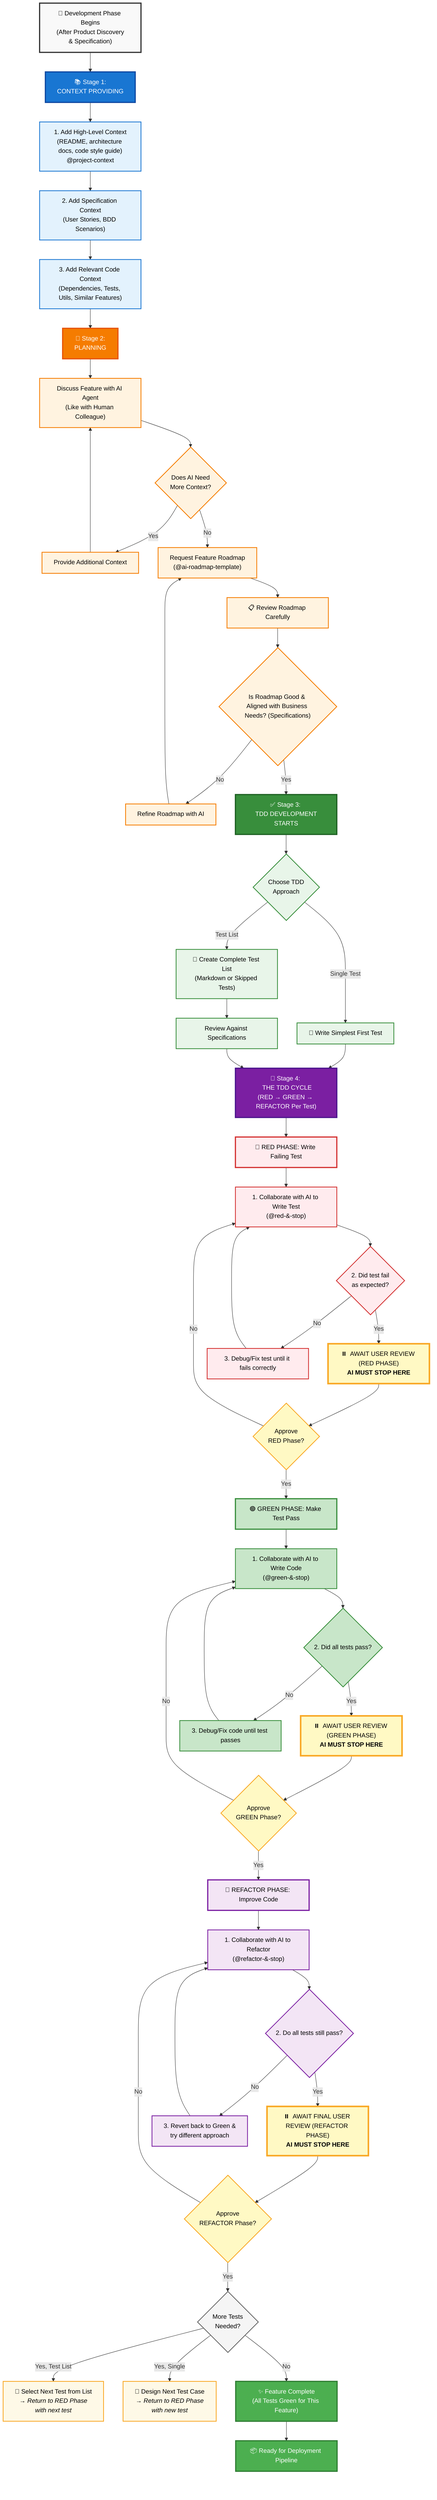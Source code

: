 graph TD
    Start["🚀 Development Phase Begins<br/>(After Product Discovery<br/>& Specification)"] 
    
    Start --> ContextPhase["📚 Stage 1: <br> CONTEXT PROVIDING"]
    
    ContextPhase --> C1["1. Add High-Level Context<br/>(README, architecture docs, code style guide)<br/>@project-context"]
    C1 --> C2["2. Add Specification Context<br/>(User Stories, BDD Scenarios)"]
    C2 --> C3["3. Add Relevant Code Context<br/>(Dependencies, Tests, Utils, Similar Features)"]
    
    C3 --> PlanningPhase["🎯 Stage 2: <br> PLANNING"]
    
    PlanningPhase --> P1["Discuss Feature with AI Agent<br/>(Like with Human Colleague)"]
    P1 --> P2{"Does AI Need<br/>More Context?"}
    P2 -->|Yes| P3["Provide Additional Context"]
    P2 -->|No| P4["Request Feature Roadmap<br/>(@ai-roadmap-template)"]
    P3 --> P1
    P4 --> P5["📋 Review Roadmap Carefully"]
    P5 --> P6{"Is Roadmap Good & Aligned with Business Needs? (Specifications)"}
    P6 -->|No| P7["Refine Roadmap with AI"]
    P7 --> P4
    P6 -->|Yes| TDDPhase
    
    TDDPhase["✅ Stage 3: <br> TDD DEVELOPMENT STARTS"]
    
    TDDPhase --> InitChoice{"Choose TDD<br/>Approach"}
    
    InitChoice -->|Test List| TL1["📝 Create Complete Test List<br/>(Markdown or Skipped Tests)"]
    InitChoice -->|Single Test| ST1["📝 Write Simplest First Test"]
    
    TL1 --> TL2["Review Against Specifications"]
    ST1 --> CycleStart
    TL2 --> CycleStart
    
    CycleStart["🔄 Stage 4: <br> THE TDD CYCLE<br/>(RED → GREEN → REFACTOR Per Test)"]
    
    %% RED PHASE
    CycleStart --> Red["🔴 RED PHASE: Write Failing Test"]
    Red --> R1["1. Collaborate with AI to Write Test<br/>(@red-&-stop)"]
    R1 --> R2{"2. Did test fail<br/>as expected?"}
    R2 -->|Yes| RedReview
    R2 -->|No| R3["3. Debug/Fix test until it fails correctly"]
    R3 --> R1
    
    RedReview["⏸️  AWAIT USER REVIEW (RED PHASE)<br/><b>AI MUST STOP HERE</b>"]
    RedReview --> RedApprove{"Approve<br/>RED Phase?"}
    RedApprove -->|No| R1
    RedApprove -->|Yes| Green
    
    %% GREEN PHASE
    Green["🟢 GREEN PHASE: Make Test Pass"]
    Green --> G1["1. Collaborate with AI to Write Code<br/>(@green-&-stop)"]
    G1 --> G2{"2. Did all tests pass?"}
    G2 -->|Yes| GreenReview
    G2 -->|No| G3["3. Debug/Fix code until test passes"]
    G3 --> G1
    
    GreenReview["⏸️  AWAIT USER REVIEW (GREEN PHASE)<br/><b>AI MUST STOP HERE</b>"]
    GreenReview --> GreenApprove{"Approve<br/>GREEN Phase?"}
    GreenApprove -->|No| G1
    GreenApprove -->|Yes| Refactor
    
    %% REFACTOR PHASE
    Refactor["🧼 REFACTOR PHASE: Improve Code"]
    Refactor --> RF1["1. Collaborate with AI to Refactor<br/>(@refactor-&-stop)"]
    RF1 --> RF2{"2. Do all tests still pass?"}
    RF2 -->|Yes| RefactorReview
    RF2 -->|No| RF3["3. Revert back to Green &<br/>try different approach"]
    RF3 --> RF1
    
    RefactorReview["⏸️  AWAIT FINAL USER REVIEW (REFACTOR PHASE)<br/><b>AI MUST STOP HERE</b>"]
    RefactorReview --> RefactorApprove{"Approve<br/>REFACTOR Phase?"}
    RefactorApprove -->|No| RF1
    RefactorApprove -->|Yes| NextTest
    
    %% ITERATION OR COMPLETION
    NextTest{"More Tests<br/>Needed?"}
    NextTest -->|Yes, Test List| PickNext["📌 Select Next Test from List<br/><i>→ Return to RED Phase<br/>with next test</i>"]
    NextTest -->|Yes, Single| CreateNext["📝 Design Next Test Case<br/><i>→ Return to RED Phase<br/>with new test</i>"]
    NextTest -->|No| Complete
    
    Complete["✨ Feature Complete<br/>(All Tests Green for This Feature)"] --> Deploy["📦 Ready for Deployment Pipeline"]
    
    %% STYLES - NO CHANGES
    style Start fill:#f9f9f9,stroke:#333,stroke-width:3px,color:#000
    style ContextPhase fill:#1976d2,stroke:#0d47a1,stroke-width:3px,color:#fff
    style C1 fill:#e3f2fd,stroke:#1976d2,stroke-width:2px,color:#000
    style C2 fill:#e3f2fd,stroke:#1976d2,stroke-width:2px,color:#000
    style C3 fill:#e3f2fd,stroke:#1976d2,stroke-width:2px,color:#000
    style PlanningPhase fill:#f57c00,stroke:#e65100,stroke-width:3px,color:#fff
    style P1 fill:#fff3e0,stroke:#f57c00,stroke-width:2px,color:#000
    style P2 fill:#fff3e0,stroke:#f57c00,stroke-width:2px,color:#000
    style P3 fill:#fff3e0,stroke:#f57c00,stroke-width:2px,color:#000
    style P4 fill:#fff3e0,stroke:#f57c00,stroke-width:2px,color:#000
    style P5 fill:#fff3e0,stroke:#f57c00,stroke-width:2px,color:#000
    style P6 fill:#fff3e0,stroke:#f57c00,stroke-width:2px,color:#000
    style P7 fill:#fff3e0,stroke:#f57c00,stroke-width:2px,color:#000
    style TDDPhase fill:#388e3c,stroke:#1b5e20,stroke-width:3px,color:#fff
    style InitChoice fill:#e8f5e9,stroke:#388e3c,stroke-width:2px,color:#000
    style TL1 fill:#e8f5e9,stroke:#388e3c,stroke-width:2px,color:#000
    style TL2 fill:#e8f5e9,stroke:#388e3c,stroke-width:2px,color:#000
    style ST1 fill:#e8f5e9,stroke:#388e3c,stroke-width:2px,color:#000
    style CycleStart fill:#7b1fa2,stroke:#4a148c,stroke-width:3px,color:#fff
    style Red fill:#ffebee,stroke:#d32f2f,stroke-width:3px,color:#000
    style R1 fill:#ffebee,stroke:#d32f2f,stroke-width:2px,color:#000
    style R2 fill:#ffebee,stroke:#d32f2f,stroke-width:2px,color:#000
    style R3 fill:#ffebee,stroke:#d32f2f,stroke-width:2px,color:#000
    style RedReview fill:#fff9c4,stroke:#f9a825,stroke-width:4px,color:#000
    style RedApprove fill:#fff9c4,stroke:#f9a825,stroke-width:2px,color:#000
    style Green fill:#c8e6c9,stroke:#388e3c,stroke-width:3px,color:#000
    style G1 fill:#c8e6c9,stroke:#388e3c,stroke-width:2px,color:#000
    style G2 fill:#c8e6c9,stroke:#388e3c,stroke-width:2px,color:#000
    style G3 fill:#c8e6c9,stroke:#388e3c,stroke-width:2px,color:#000
    style GreenReview fill:#fff9c4,stroke:#f9a825,stroke-width:4px,color:#000
    style GreenApprove fill:#fff9c4,stroke:#f9a825,stroke-width:2px,color:#000
    style Refactor fill:#f3e5f5,stroke:#7b1fa2,stroke-width:3px,color:#000
    style RF1 fill:#f3e5f5,stroke:#7b1fa2,stroke-width:2px,color:#000
    style RF2 fill:#f3e5f5,stroke:#7b1fa2,stroke-width:2px,color:#000
    style RF3 fill:#f3e5f5,stroke:#7b1fa2,stroke-width:2px,color:#000
    style RefactorReview fill:#fff9c4,stroke:#f9a825,stroke-width:4px,color:#000
    style RefactorApprove fill:#fff9c4,stroke:#f9a825,stroke-width:2px,color:#000
    style NextTest fill:#f5f5f5,stroke:#666,stroke-width:2px,color:#000
    style PickNext fill:#fef9e7,stroke:#f9a825,stroke-width:2px,color:#000
    style CreateNext fill:#fef9e7,stroke:#f9a825,stroke-width:2px,color:#000
    style Complete fill:#4caf50,stroke:#2e7d32,stroke-width:3px,color:#fff
    style Deploy fill:#4caf50,stroke:#2e7d32,stroke-width:3px,color:#fff